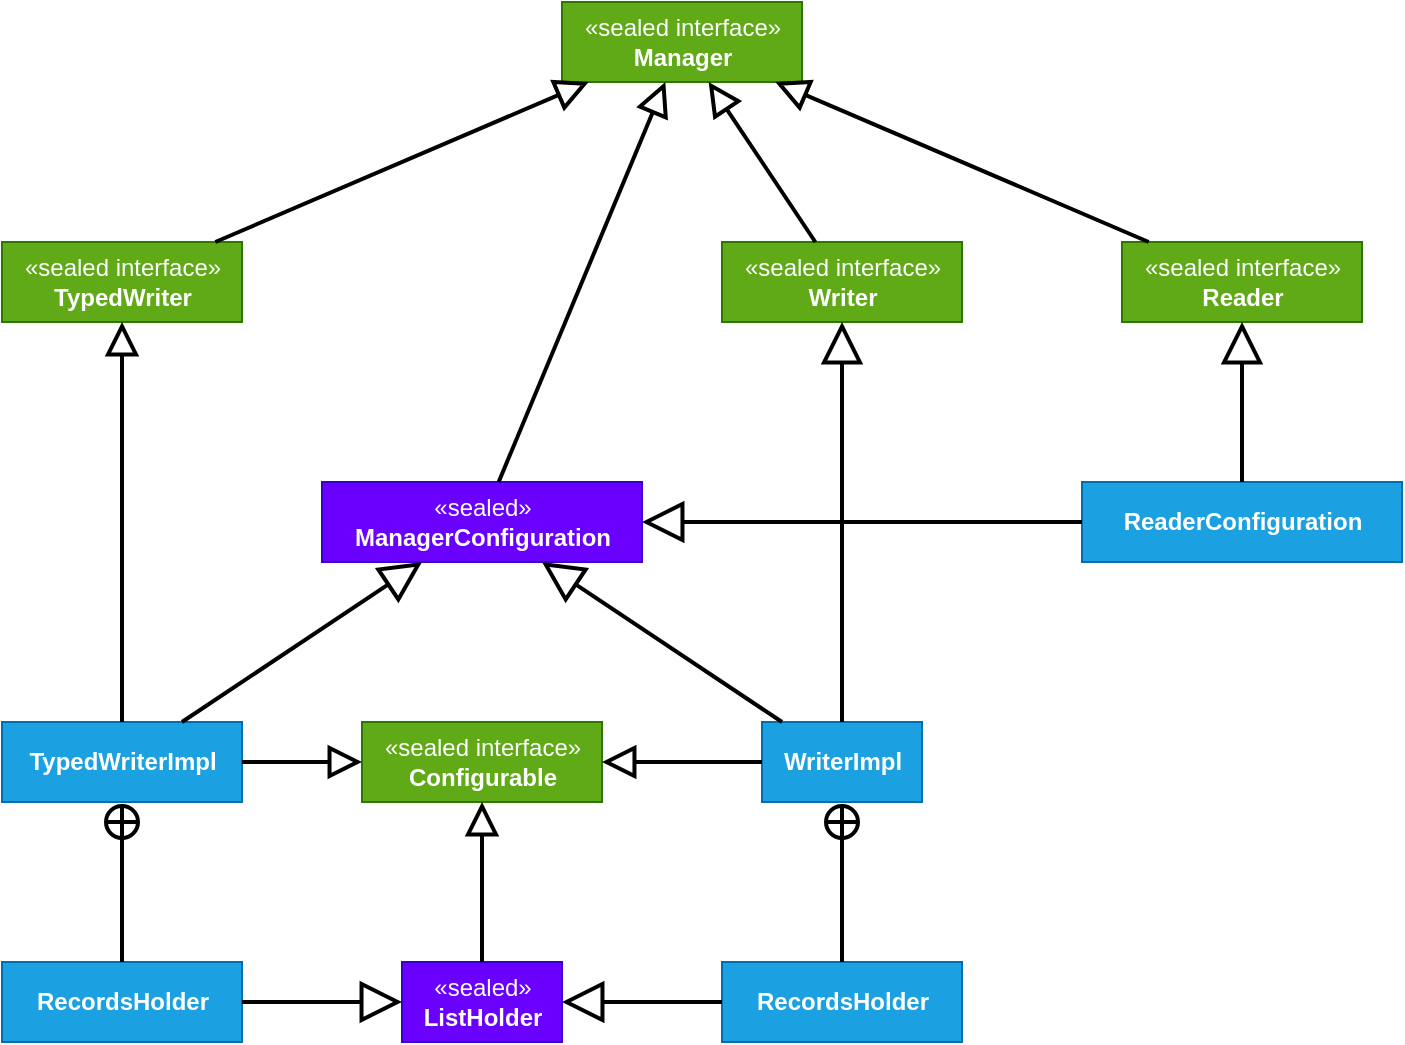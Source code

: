 <mxfile version="16.0.0" type="device" pages="2"><diagram id="4gqkbXoZPNrtpV4TiSYC" name="Manager"><mxGraphModel dx="1422" dy="873" grid="1" gridSize="10" guides="1" tooltips="1" connect="1" arrows="1" fold="1" page="1" pageScale="1" pageWidth="1169" pageHeight="827" math="0" shadow="0"><root><mxCell id="97BSthSGMk0bG24kFqdg-0"/><mxCell id="97BSthSGMk0bG24kFqdg-1" parent="97BSthSGMk0bG24kFqdg-0"/><mxCell id="97BSthSGMk0bG24kFqdg-2" value="«sealed interface»&lt;br&gt;&lt;b&gt;Configurable&lt;/b&gt;" style="html=1;fillColor=#60a917;fontColor=#ffffff;strokeColor=#2D7600;" vertex="1" parent="97BSthSGMk0bG24kFqdg-1"><mxGeometry x="220" y="400" width="120" height="40" as="geometry"/></mxCell><mxCell id="ojPJYZOT4_6PB99yHjlc-0" value="«sealed»&lt;br&gt;&lt;b&gt;ListHolder&lt;/b&gt;" style="html=1;fillColor=#6a00ff;fontColor=#ffffff;strokeColor=#3700CC;" vertex="1" parent="97BSthSGMk0bG24kFqdg-1"><mxGeometry x="240" y="520" width="80" height="40" as="geometry"/></mxCell><mxCell id="N0jveRPINmAG9H1u4sjZ-0" value="" style="endArrow=block;endFill=0;endSize=12;html=1;rounded=0;fontSize=12;strokeWidth=2;" edge="1" parent="97BSthSGMk0bG24kFqdg-1" source="ojPJYZOT4_6PB99yHjlc-0" target="97BSthSGMk0bG24kFqdg-2"><mxGeometry width="160" relative="1" as="geometry"><mxPoint x="360" y="480" as="sourcePoint"/><mxPoint x="360" y="400" as="targetPoint"/></mxGeometry></mxCell><mxCell id="Uh7QoEqF8FHnvb4glm_y-0" value="&lt;b&gt;RecordsHolder&lt;/b&gt;" style="html=1;fillColor=#1ba1e2;fontColor=#ffffff;strokeColor=#006EAF;" vertex="1" parent="97BSthSGMk0bG24kFqdg-1"><mxGeometry x="40" y="520" width="120" height="40" as="geometry"/></mxCell><mxCell id="FHa6XKOMPqe2WC_pueKy-0" value="" style="endArrow=block;endSize=16;endFill=0;html=1;rounded=0;fontSize=12;strokeWidth=2;" edge="1" parent="97BSthSGMk0bG24kFqdg-1" source="Uh7QoEqF8FHnvb4glm_y-0" target="ojPJYZOT4_6PB99yHjlc-0"><mxGeometry width="160" relative="1" as="geometry"><mxPoint x="190" y="480" as="sourcePoint"/><mxPoint x="150" y="400" as="targetPoint"/></mxGeometry></mxCell><mxCell id="FHa6XKOMPqe2WC_pueKy-1" value="&lt;b&gt;RecordsHolder&lt;/b&gt;" style="html=1;fillColor=#1ba1e2;fontColor=#ffffff;strokeColor=#006EAF;" vertex="1" parent="97BSthSGMk0bG24kFqdg-1"><mxGeometry x="400" y="520" width="120" height="40" as="geometry"/></mxCell><mxCell id="FHa6XKOMPqe2WC_pueKy-2" value="" style="endArrow=block;endSize=16;endFill=0;html=1;rounded=0;fontSize=12;strokeWidth=2;" edge="1" parent="97BSthSGMk0bG24kFqdg-1" source="FHa6XKOMPqe2WC_pueKy-1" target="ojPJYZOT4_6PB99yHjlc-0"><mxGeometry width="160" relative="1" as="geometry"><mxPoint x="290" y="490" as="sourcePoint"/><mxPoint x="290" y="410" as="targetPoint"/></mxGeometry></mxCell><mxCell id="FHa6XKOMPqe2WC_pueKy-3" value="&lt;b&gt;WriterImpl&lt;/b&gt;" style="html=1;fillColor=#1ba1e2;fontColor=#ffffff;strokeColor=#006EAF;" vertex="1" parent="97BSthSGMk0bG24kFqdg-1"><mxGeometry x="420" y="400" width="80" height="40" as="geometry"/></mxCell><mxCell id="FHa6XKOMPqe2WC_pueKy-4" value="" style="endArrow=block;endFill=0;endSize=12;html=1;rounded=0;fontSize=12;strokeWidth=2;" edge="1" parent="97BSthSGMk0bG24kFqdg-1" source="FHa6XKOMPqe2WC_pueKy-3" target="97BSthSGMk0bG24kFqdg-2"><mxGeometry width="160" relative="1" as="geometry"><mxPoint x="290" y="370" as="sourcePoint"/><mxPoint x="290" y="290" as="targetPoint"/></mxGeometry></mxCell><mxCell id="FHa6XKOMPqe2WC_pueKy-6" value="" style="endArrow=none;startArrow=circlePlus;endFill=0;startFill=0;endSize=8;html=1;rounded=0;strokeWidth=2;" edge="1" parent="97BSthSGMk0bG24kFqdg-1" source="FHa6XKOMPqe2WC_pueKy-3" target="FHa6XKOMPqe2WC_pueKy-1"><mxGeometry width="160" relative="1" as="geometry"><mxPoint x="210" y="650" as="sourcePoint"/><mxPoint x="370" y="650" as="targetPoint"/></mxGeometry></mxCell><mxCell id="FHa6XKOMPqe2WC_pueKy-7" value="&lt;b&gt;TypedWriterImpl&lt;/b&gt;" style="html=1;fillColor=#1ba1e2;fontColor=#ffffff;strokeColor=#006EAF;" vertex="1" parent="97BSthSGMk0bG24kFqdg-1"><mxGeometry x="40" y="400" width="120" height="40" as="geometry"/></mxCell><mxCell id="FHa6XKOMPqe2WC_pueKy-8" value="" style="endArrow=block;endFill=0;endSize=12;html=1;rounded=0;fontSize=12;strokeWidth=2;" edge="1" parent="97BSthSGMk0bG24kFqdg-1" source="FHa6XKOMPqe2WC_pueKy-7" target="97BSthSGMk0bG24kFqdg-2"><mxGeometry width="160" relative="1" as="geometry"><mxPoint x="450" y="370" as="sourcePoint"/><mxPoint x="290" y="290" as="targetPoint"/></mxGeometry></mxCell><mxCell id="FHa6XKOMPqe2WC_pueKy-9" value="" style="endArrow=none;startArrow=circlePlus;endFill=0;startFill=0;endSize=8;html=1;rounded=0;strokeWidth=2;" edge="1" parent="97BSthSGMk0bG24kFqdg-1" source="FHa6XKOMPqe2WC_pueKy-7" target="Uh7QoEqF8FHnvb4glm_y-0"><mxGeometry width="160" relative="1" as="geometry"><mxPoint x="450" y="410" as="sourcePoint"/><mxPoint x="450" y="490" as="targetPoint"/></mxGeometry></mxCell><mxCell id="FHa6XKOMPqe2WC_pueKy-25" value="«sealed interface»&lt;br&gt;&lt;b&gt;Manager&lt;/b&gt;" style="html=1;fillColor=#60a917;fontColor=#ffffff;strokeColor=#2D7600;" vertex="1" parent="97BSthSGMk0bG24kFqdg-1"><mxGeometry x="320" y="40" width="120" height="40" as="geometry"/></mxCell><mxCell id="ATWzokNBbirf8xxilFgU-0" value="«sealed»&lt;br&gt;&lt;b&gt;ManagerConfiguration&lt;/b&gt;" style="html=1;fillColor=#6a00ff;fontColor=#ffffff;strokeColor=#3700CC;" vertex="1" parent="97BSthSGMk0bG24kFqdg-1"><mxGeometry x="200" y="280" width="160" height="40" as="geometry"/></mxCell><mxCell id="ATWzokNBbirf8xxilFgU-1" value="" style="endArrow=block;endFill=0;endSize=12;html=1;rounded=0;fontSize=12;strokeWidth=2;" edge="1" parent="97BSthSGMk0bG24kFqdg-1" source="ATWzokNBbirf8xxilFgU-0" target="FHa6XKOMPqe2WC_pueKy-25"><mxGeometry width="160" relative="1" as="geometry"><mxPoint x="450" y="370" as="sourcePoint"/><mxPoint x="290" y="290" as="targetPoint"/></mxGeometry></mxCell><mxCell id="ATWzokNBbirf8xxilFgU-2" value="&lt;b&gt;ReaderConfiguration&lt;/b&gt;" style="html=1;fillColor=#1ba1e2;fontColor=#ffffff;strokeColor=#006EAF;" vertex="1" parent="97BSthSGMk0bG24kFqdg-1"><mxGeometry x="580" y="280" width="160" height="40" as="geometry"/></mxCell><mxCell id="ATWzokNBbirf8xxilFgU-3" value="" style="endArrow=block;endSize=16;endFill=0;html=1;rounded=0;fontSize=12;strokeWidth=2;" edge="1" parent="97BSthSGMk0bG24kFqdg-1" source="ATWzokNBbirf8xxilFgU-2" target="ATWzokNBbirf8xxilFgU-0"><mxGeometry width="160" relative="1" as="geometry"><mxPoint x="390" y="510" as="sourcePoint"/><mxPoint x="290" y="410" as="targetPoint"/></mxGeometry></mxCell><mxCell id="ATWzokNBbirf8xxilFgU-4" value="" style="endArrow=block;endSize=16;endFill=0;html=1;rounded=0;fontSize=12;strokeWidth=2;" edge="1" parent="97BSthSGMk0bG24kFqdg-1" source="FHa6XKOMPqe2WC_pueKy-3" target="ATWzokNBbirf8xxilFgU-0"><mxGeometry width="160" relative="1" as="geometry"><mxPoint x="670" y="490" as="sourcePoint"/><mxPoint x="670" y="410" as="targetPoint"/></mxGeometry></mxCell><mxCell id="ATWzokNBbirf8xxilFgU-5" value="" style="endArrow=block;endSize=16;endFill=0;html=1;rounded=0;fontSize=12;strokeWidth=2;" edge="1" parent="97BSthSGMk0bG24kFqdg-1" source="FHa6XKOMPqe2WC_pueKy-7" target="ATWzokNBbirf8xxilFgU-0"><mxGeometry width="160" relative="1" as="geometry"><mxPoint x="490" y="510" as="sourcePoint"/><mxPoint x="590" y="390" as="targetPoint"/></mxGeometry></mxCell><mxCell id="ATWzokNBbirf8xxilFgU-6" value="«sealed interface»&lt;br&gt;&lt;b&gt;Reader&lt;/b&gt;" style="html=1;fillColor=#60a917;fontColor=#ffffff;strokeColor=#2D7600;" vertex="1" parent="97BSthSGMk0bG24kFqdg-1"><mxGeometry x="600" y="160" width="120" height="40" as="geometry"/></mxCell><mxCell id="ATWzokNBbirf8xxilFgU-7" value="" style="endArrow=block;endFill=0;endSize=12;html=1;rounded=0;fontSize=12;strokeWidth=2;" edge="1" parent="97BSthSGMk0bG24kFqdg-1" source="ATWzokNBbirf8xxilFgU-6" target="FHa6XKOMPqe2WC_pueKy-25"><mxGeometry width="160" relative="1" as="geometry"><mxPoint x="670" y="370" as="sourcePoint"/><mxPoint x="670" y="290" as="targetPoint"/></mxGeometry></mxCell><mxCell id="ATWzokNBbirf8xxilFgU-8" value="" style="endArrow=block;endSize=16;endFill=0;html=1;rounded=0;fontSize=12;strokeWidth=2;" edge="1" parent="97BSthSGMk0bG24kFqdg-1" source="ATWzokNBbirf8xxilFgU-2" target="ATWzokNBbirf8xxilFgU-6"><mxGeometry width="160" relative="1" as="geometry"><mxPoint x="653.333" y="370" as="sourcePoint"/><mxPoint x="506.667" y="290" as="targetPoint"/></mxGeometry></mxCell><mxCell id="ATWzokNBbirf8xxilFgU-9" value="«sealed interface»&lt;br&gt;&lt;b&gt;TypedWriter&lt;/b&gt;" style="html=1;fillColor=#60a917;fontColor=#ffffff;strokeColor=#2D7600;" vertex="1" parent="97BSthSGMk0bG24kFqdg-1"><mxGeometry x="40" y="160" width="120" height="40" as="geometry"/></mxCell><mxCell id="ATWzokNBbirf8xxilFgU-12" value="" style="endArrow=block;endFill=0;endSize=12;html=1;rounded=0;fontSize=12;strokeWidth=2;" edge="1" parent="97BSthSGMk0bG24kFqdg-1" source="ATWzokNBbirf8xxilFgU-9" target="FHa6XKOMPqe2WC_pueKy-25"><mxGeometry width="160" relative="1" as="geometry"><mxPoint x="510" y="250" as="sourcePoint"/><mxPoint x="670" y="170" as="targetPoint"/></mxGeometry></mxCell><mxCell id="ATWzokNBbirf8xxilFgU-13" value="" style="endArrow=block;endFill=0;endSize=12;html=1;rounded=0;fontSize=12;strokeWidth=2;" edge="1" parent="97BSthSGMk0bG24kFqdg-1" source="FHa6XKOMPqe2WC_pueKy-7" target="ATWzokNBbirf8xxilFgU-9"><mxGeometry width="160" relative="1" as="geometry"><mxPoint x="170" y="150" as="sourcePoint"/><mxPoint x="650" y="150" as="targetPoint"/></mxGeometry></mxCell><mxCell id="ATWzokNBbirf8xxilFgU-14" value="«sealed interface»&lt;br&gt;&lt;b&gt;Writer&lt;/b&gt;" style="html=1;fillColor=#60a917;fontColor=#ffffff;strokeColor=#2D7600;" vertex="1" parent="97BSthSGMk0bG24kFqdg-1"><mxGeometry x="400" y="160" width="120" height="40" as="geometry"/></mxCell><mxCell id="ATWzokNBbirf8xxilFgU-15" value="" style="endArrow=block;endSize=16;endFill=0;html=1;rounded=0;fontSize=12;strokeWidth=2;" edge="1" parent="97BSthSGMk0bG24kFqdg-1" source="FHa6XKOMPqe2WC_pueKy-3" target="ATWzokNBbirf8xxilFgU-14"><mxGeometry width="160" relative="1" as="geometry"><mxPoint x="630" y="310" as="sourcePoint"/><mxPoint x="370" y="310" as="targetPoint"/></mxGeometry></mxCell><mxCell id="ATWzokNBbirf8xxilFgU-16" value="" style="endArrow=block;endFill=0;endSize=12;html=1;rounded=0;fontSize=12;strokeWidth=2;" edge="1" parent="97BSthSGMk0bG24kFqdg-1" source="ATWzokNBbirf8xxilFgU-14" target="FHa6XKOMPqe2WC_pueKy-25"><mxGeometry width="160" relative="1" as="geometry"><mxPoint x="670" y="170" as="sourcePoint"/><mxPoint x="510" y="90" as="targetPoint"/></mxGeometry></mxCell></root></mxGraphModel></diagram><diagram id="wt7sS-zIa_kjdXnI7Ox_" name="Exceptions"><mxGraphModel dx="1422" dy="873" grid="1" gridSize="10" guides="1" tooltips="1" connect="1" arrows="1" fold="1" page="1" pageScale="1" pageWidth="1169" pageHeight="827" math="0" shadow="0"><root><mxCell id="Feg0Q7_4iiQK9QdwC4RV-0"/><mxCell id="Feg0Q7_4iiQK9QdwC4RV-1" parent="Feg0Q7_4iiQK9QdwC4RV-0"/><mxCell id="Feg0Q7_4iiQK9QdwC4RV-2" value="&lt;b&gt;IllegalArgumentException&lt;/b&gt;" style="html=1;fillColor=#1ba1e2;fontColor=#ffffff;strokeColor=#006EAF;" vertex="1" parent="Feg0Q7_4iiQK9QdwC4RV-1"><mxGeometry x="505" y="274" width="160" height="40" as="geometry"/></mxCell><mxCell id="Feg0Q7_4iiQK9QdwC4RV-3" value="«sealed»&lt;br&gt;&lt;b&gt;CsvException&lt;/b&gt;" style="html=1;fillColor=#6a00ff;fontColor=#ffffff;strokeColor=#3700CC;" vertex="1" parent="Feg0Q7_4iiQK9QdwC4RV-1"><mxGeometry x="525" y="394" width="120" height="40" as="geometry"/></mxCell><mxCell id="Feg0Q7_4iiQK9QdwC4RV-4" value="" style="endArrow=block;endSize=16;endFill=0;html=1;rounded=0;fontSize=12;strokeWidth=2;edgeStyle=orthogonalEdgeStyle;" edge="1" parent="Feg0Q7_4iiQK9QdwC4RV-1" source="Feg0Q7_4iiQK9QdwC4RV-3" target="Feg0Q7_4iiQK9QdwC4RV-2"><mxGeometry width="160" relative="1" as="geometry"><mxPoint x="115" y="544" as="sourcePoint"/><mxPoint x="15" y="444" as="targetPoint"/></mxGeometry></mxCell><mxCell id="Feg0Q7_4iiQK9QdwC4RV-5" value="&lt;b&gt;FileNotFoundException&lt;/b&gt;" style="html=1;fillColor=#1ba1e2;fontColor=#ffffff;strokeColor=#006EAF;" vertex="1" parent="Feg0Q7_4iiQK9QdwC4RV-1"><mxGeometry x="285" y="514" width="160" height="40" as="geometry"/></mxCell><mxCell id="Feg0Q7_4iiQK9QdwC4RV-6" value="" style="endArrow=block;endSize=16;endFill=0;html=1;rounded=0;fontSize=12;strokeWidth=2;edgeStyle=orthogonalEdgeStyle;exitX=0.5;exitY=0;exitDx=0;exitDy=0;" edge="1" parent="Feg0Q7_4iiQK9QdwC4RV-1" source="Feg0Q7_4iiQK9QdwC4RV-5" target="Feg0Q7_4iiQK9QdwC4RV-3"><mxGeometry width="160" relative="1" as="geometry"><mxPoint x="375" y="404" as="sourcePoint"/><mxPoint x="375" y="324" as="targetPoint"/></mxGeometry></mxCell><mxCell id="Feg0Q7_4iiQK9QdwC4RV-7" value="&lt;b&gt;InvalidConfigurationException&lt;/b&gt;" style="html=1;fillColor=#1ba1e2;fontColor=#ffffff;strokeColor=#006EAF;" vertex="1" parent="Feg0Q7_4iiQK9QdwC4RV-1"><mxGeometry x="485" y="514" width="200" height="40" as="geometry"/></mxCell><mxCell id="Feg0Q7_4iiQK9QdwC4RV-8" value="" style="endArrow=block;endSize=16;endFill=0;html=1;rounded=0;fontSize=12;strokeWidth=2;edgeStyle=orthogonalEdgeStyle;" edge="1" parent="Feg0Q7_4iiQK9QdwC4RV-1" source="Feg0Q7_4iiQK9QdwC4RV-7" target="Feg0Q7_4iiQK9QdwC4RV-3"><mxGeometry width="160" relative="1" as="geometry"><mxPoint x="375" y="524" as="sourcePoint"/><mxPoint x="375" y="444" as="targetPoint"/></mxGeometry></mxCell><mxCell id="Feg0Q7_4iiQK9QdwC4RV-9" value="&lt;b&gt;InvalidTypeException&lt;/b&gt;" style="html=1;fillColor=#1ba1e2;fontColor=#ffffff;strokeColor=#006EAF;" vertex="1" parent="Feg0Q7_4iiQK9QdwC4RV-1"><mxGeometry x="725" y="514" width="160" height="40" as="geometry"/></mxCell><mxCell id="Feg0Q7_4iiQK9QdwC4RV-10" value="" style="endArrow=block;endSize=16;endFill=0;html=1;rounded=0;fontSize=12;strokeWidth=2;edgeStyle=orthogonalEdgeStyle;exitX=0.5;exitY=0;exitDx=0;exitDy=0;" edge="1" parent="Feg0Q7_4iiQK9QdwC4RV-1" source="Feg0Q7_4iiQK9QdwC4RV-9" target="Feg0Q7_4iiQK9QdwC4RV-3"><mxGeometry width="160" relative="1" as="geometry"><mxPoint x="595" y="524" as="sourcePoint"/><mxPoint x="475" y="444" as="targetPoint"/></mxGeometry></mxCell></root></mxGraphModel></diagram></mxfile>